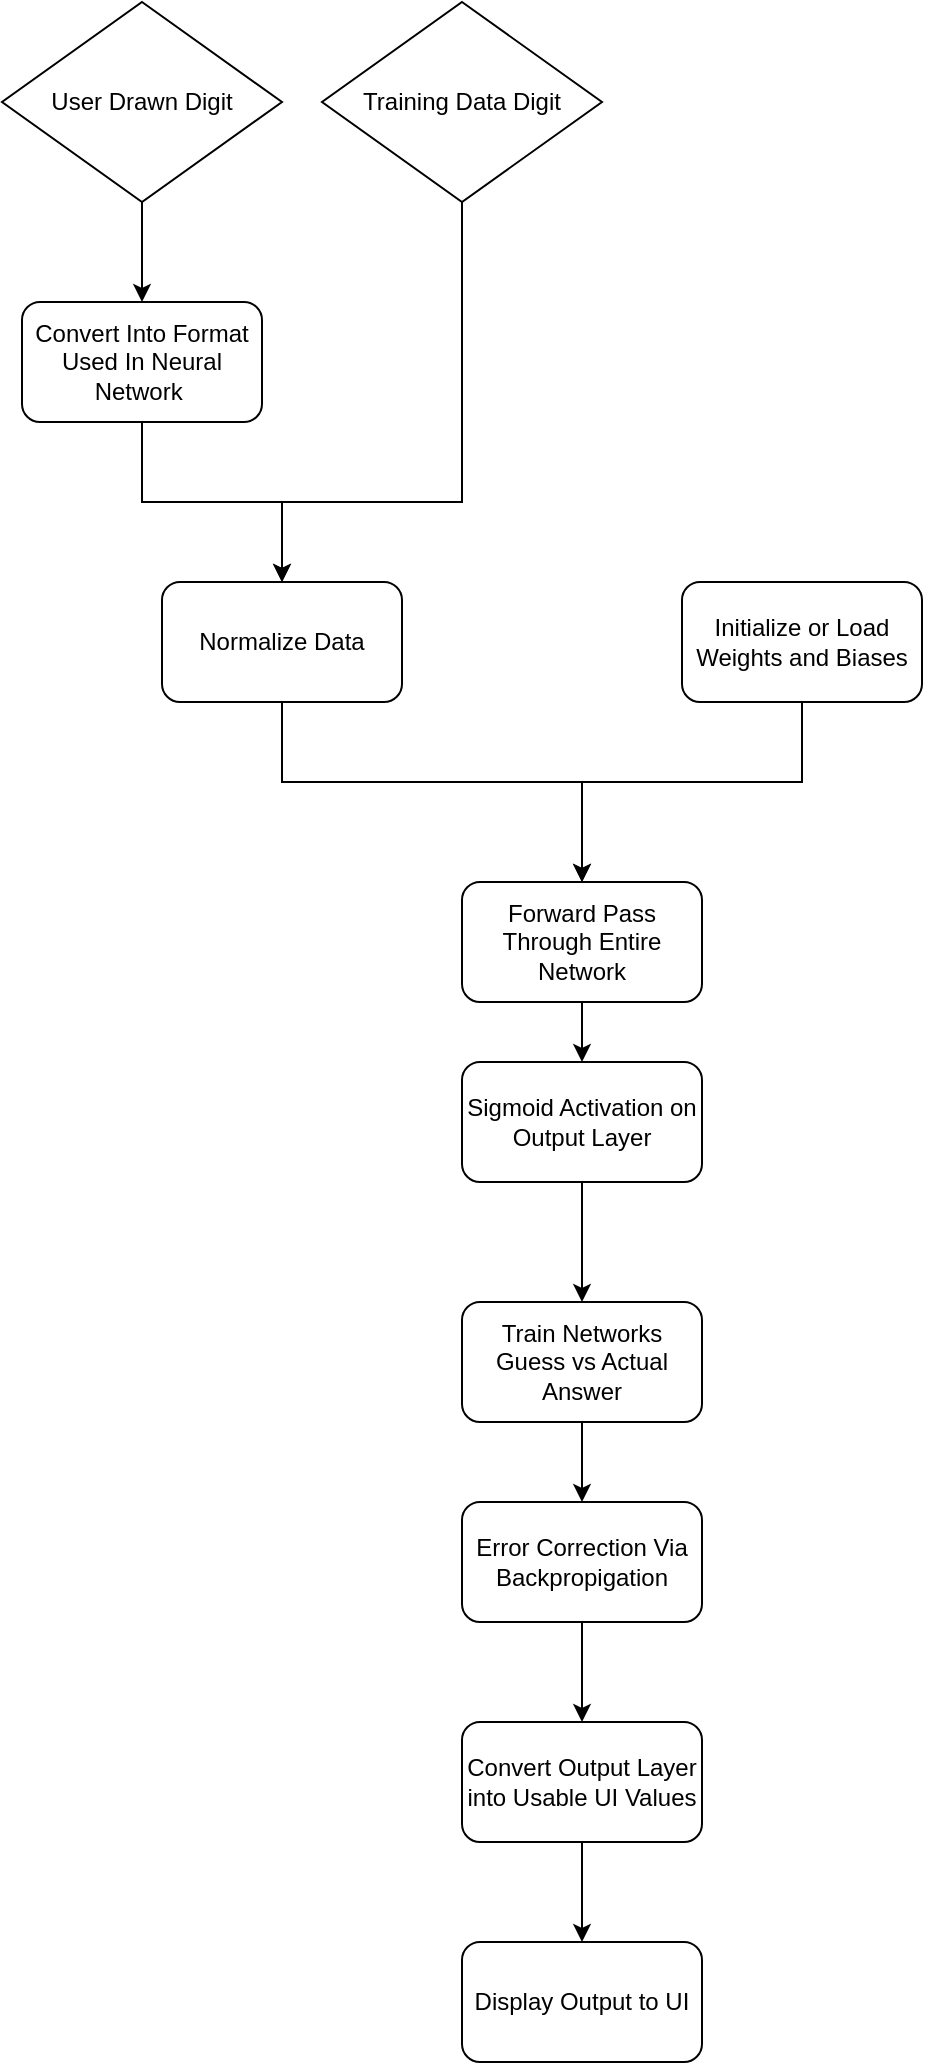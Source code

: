 <mxfile version="23.1.6" type="github">
  <diagram id="C5RBs43oDa-KdzZeNtuy" name="Page-1">
    <mxGraphModel dx="2074" dy="1140" grid="1" gridSize="10" guides="1" tooltips="1" connect="1" arrows="1" fold="1" page="1" pageScale="1" pageWidth="827" pageHeight="1169" math="0" shadow="0">
      <root>
        <mxCell id="WIyWlLk6GJQsqaUBKTNV-0" />
        <mxCell id="WIyWlLk6GJQsqaUBKTNV-1" parent="WIyWlLk6GJQsqaUBKTNV-0" />
        <mxCell id="Zw2r4LHDvT6ANM5vRxex-2" value="Convert Into Format Used In Neural Network&amp;nbsp;" style="rounded=1;whiteSpace=wrap;html=1;" vertex="1" parent="WIyWlLk6GJQsqaUBKTNV-1">
          <mxGeometry x="100" y="220" width="120" height="60" as="geometry" />
        </mxCell>
        <mxCell id="Zw2r4LHDvT6ANM5vRxex-3" value="User Drawn Digit" style="rhombus;whiteSpace=wrap;html=1;" vertex="1" parent="WIyWlLk6GJQsqaUBKTNV-1">
          <mxGeometry x="90" y="70" width="140" height="100" as="geometry" />
        </mxCell>
        <mxCell id="Zw2r4LHDvT6ANM5vRxex-27" style="edgeStyle=orthogonalEdgeStyle;rounded=0;orthogonalLoop=1;jettySize=auto;html=1;" edge="1" parent="WIyWlLk6GJQsqaUBKTNV-1" source="Zw2r4LHDvT6ANM5vRxex-4" target="Zw2r4LHDvT6ANM5vRxex-5">
          <mxGeometry relative="1" as="geometry">
            <Array as="points">
              <mxPoint x="320" y="320" />
              <mxPoint x="230" y="320" />
            </Array>
          </mxGeometry>
        </mxCell>
        <mxCell id="Zw2r4LHDvT6ANM5vRxex-4" value="Training Data Digit" style="rhombus;whiteSpace=wrap;html=1;" vertex="1" parent="WIyWlLk6GJQsqaUBKTNV-1">
          <mxGeometry x="250" y="70" width="140" height="100" as="geometry" />
        </mxCell>
        <mxCell id="Zw2r4LHDvT6ANM5vRxex-28" style="edgeStyle=orthogonalEdgeStyle;rounded=0;orthogonalLoop=1;jettySize=auto;html=1;" edge="1" parent="WIyWlLk6GJQsqaUBKTNV-1" source="Zw2r4LHDvT6ANM5vRxex-5" target="Zw2r4LHDvT6ANM5vRxex-6">
          <mxGeometry relative="1" as="geometry">
            <Array as="points">
              <mxPoint x="230" y="460" />
              <mxPoint x="380" y="460" />
            </Array>
          </mxGeometry>
        </mxCell>
        <mxCell id="Zw2r4LHDvT6ANM5vRxex-5" value="Normalize Data" style="rounded=1;whiteSpace=wrap;html=1;" vertex="1" parent="WIyWlLk6GJQsqaUBKTNV-1">
          <mxGeometry x="170" y="360" width="120" height="60" as="geometry" />
        </mxCell>
        <mxCell id="Zw2r4LHDvT6ANM5vRxex-36" value="" style="edgeStyle=orthogonalEdgeStyle;rounded=0;orthogonalLoop=1;jettySize=auto;html=1;" edge="1" parent="WIyWlLk6GJQsqaUBKTNV-1" source="Zw2r4LHDvT6ANM5vRxex-6" target="Zw2r4LHDvT6ANM5vRxex-35">
          <mxGeometry relative="1" as="geometry" />
        </mxCell>
        <mxCell id="Zw2r4LHDvT6ANM5vRxex-6" value="Forward Pass Through Entire Network" style="whiteSpace=wrap;html=1;rounded=1;" vertex="1" parent="WIyWlLk6GJQsqaUBKTNV-1">
          <mxGeometry x="320" y="510" width="120" height="60" as="geometry" />
        </mxCell>
        <mxCell id="Zw2r4LHDvT6ANM5vRxex-8" value="Initialize or Load Weights and Biases" style="rounded=1;whiteSpace=wrap;html=1;" vertex="1" parent="WIyWlLk6GJQsqaUBKTNV-1">
          <mxGeometry x="430" y="360" width="120" height="60" as="geometry" />
        </mxCell>
        <mxCell id="Zw2r4LHDvT6ANM5vRxex-12" value="" style="endArrow=classic;html=1;rounded=0;entryX=0.5;entryY=0;entryDx=0;entryDy=0;exitX=0.5;exitY=1;exitDx=0;exitDy=0;" edge="1" parent="WIyWlLk6GJQsqaUBKTNV-1" source="Zw2r4LHDvT6ANM5vRxex-8" target="Zw2r4LHDvT6ANM5vRxex-6">
          <mxGeometry width="50" height="50" relative="1" as="geometry">
            <mxPoint x="390" y="370" as="sourcePoint" />
            <mxPoint x="440" y="320" as="targetPoint" />
            <Array as="points">
              <mxPoint x="490" y="460" />
              <mxPoint x="380" y="460" />
            </Array>
          </mxGeometry>
        </mxCell>
        <mxCell id="Zw2r4LHDvT6ANM5vRxex-14" value="Train Networks Guess vs Actual Answer" style="rounded=1;whiteSpace=wrap;html=1;" vertex="1" parent="WIyWlLk6GJQsqaUBKTNV-1">
          <mxGeometry x="320" y="720" width="120" height="60" as="geometry" />
        </mxCell>
        <mxCell id="Zw2r4LHDvT6ANM5vRxex-16" value="Error Correction Via Backpropigation" style="rounded=1;whiteSpace=wrap;html=1;" vertex="1" parent="WIyWlLk6GJQsqaUBKTNV-1">
          <mxGeometry x="320" y="820" width="120" height="60" as="geometry" />
        </mxCell>
        <mxCell id="Zw2r4LHDvT6ANM5vRxex-34" value="" style="edgeStyle=orthogonalEdgeStyle;rounded=0;orthogonalLoop=1;jettySize=auto;html=1;entryX=0.5;entryY=0;entryDx=0;entryDy=0;" edge="1" parent="WIyWlLk6GJQsqaUBKTNV-1" source="Zw2r4LHDvT6ANM5vRxex-17" target="Zw2r4LHDvT6ANM5vRxex-18">
          <mxGeometry relative="1" as="geometry">
            <mxPoint x="380" y="1070" as="targetPoint" />
          </mxGeometry>
        </mxCell>
        <mxCell id="Zw2r4LHDvT6ANM5vRxex-17" value="Convert Output Layer into Usable UI Values" style="rounded=1;whiteSpace=wrap;html=1;" vertex="1" parent="WIyWlLk6GJQsqaUBKTNV-1">
          <mxGeometry x="320" y="930" width="120" height="60" as="geometry" />
        </mxCell>
        <mxCell id="Zw2r4LHDvT6ANM5vRxex-18" value="Display Output to UI" style="rounded=1;whiteSpace=wrap;html=1;" vertex="1" parent="WIyWlLk6GJQsqaUBKTNV-1">
          <mxGeometry x="320" y="1040" width="120" height="60" as="geometry" />
        </mxCell>
        <mxCell id="Zw2r4LHDvT6ANM5vRxex-19" value="" style="endArrow=classic;html=1;rounded=0;exitX=0.5;exitY=1;exitDx=0;exitDy=0;" edge="1" parent="WIyWlLk6GJQsqaUBKTNV-1" source="Zw2r4LHDvT6ANM5vRxex-14" target="Zw2r4LHDvT6ANM5vRxex-16">
          <mxGeometry width="50" height="50" relative="1" as="geometry">
            <mxPoint x="390" y="710" as="sourcePoint" />
            <mxPoint x="440" y="660" as="targetPoint" />
          </mxGeometry>
        </mxCell>
        <mxCell id="Zw2r4LHDvT6ANM5vRxex-20" value="" style="endArrow=classic;html=1;rounded=0;exitX=0.5;exitY=1;exitDx=0;exitDy=0;entryX=0.5;entryY=0;entryDx=0;entryDy=0;" edge="1" parent="WIyWlLk6GJQsqaUBKTNV-1" source="Zw2r4LHDvT6ANM5vRxex-16" target="Zw2r4LHDvT6ANM5vRxex-17">
          <mxGeometry width="50" height="50" relative="1" as="geometry">
            <mxPoint x="390" y="710" as="sourcePoint" />
            <mxPoint x="440" y="660" as="targetPoint" />
          </mxGeometry>
        </mxCell>
        <mxCell id="Zw2r4LHDvT6ANM5vRxex-23" value="" style="endArrow=classic;html=1;rounded=0;exitX=0.5;exitY=1;exitDx=0;exitDy=0;entryX=0.5;entryY=0;entryDx=0;entryDy=0;" edge="1" parent="WIyWlLk6GJQsqaUBKTNV-1" source="Zw2r4LHDvT6ANM5vRxex-3" target="Zw2r4LHDvT6ANM5vRxex-2">
          <mxGeometry width="50" height="50" relative="1" as="geometry">
            <mxPoint x="-650" y="460" as="sourcePoint" />
            <mxPoint x="-600" y="410" as="targetPoint" />
          </mxGeometry>
        </mxCell>
        <mxCell id="Zw2r4LHDvT6ANM5vRxex-24" value="" style="endArrow=classic;html=1;rounded=0;entryX=0.5;entryY=0;entryDx=0;entryDy=0;" edge="1" parent="WIyWlLk6GJQsqaUBKTNV-1" source="Zw2r4LHDvT6ANM5vRxex-2" target="Zw2r4LHDvT6ANM5vRxex-5">
          <mxGeometry width="50" height="50" relative="1" as="geometry">
            <mxPoint x="160" y="330" as="sourcePoint" />
            <mxPoint x="240" y="320" as="targetPoint" />
            <Array as="points">
              <mxPoint x="160" y="320" />
              <mxPoint x="230" y="320" />
            </Array>
          </mxGeometry>
        </mxCell>
        <mxCell id="Zw2r4LHDvT6ANM5vRxex-37" value="" style="edgeStyle=orthogonalEdgeStyle;rounded=0;orthogonalLoop=1;jettySize=auto;html=1;" edge="1" parent="WIyWlLk6GJQsqaUBKTNV-1" source="Zw2r4LHDvT6ANM5vRxex-35" target="Zw2r4LHDvT6ANM5vRxex-14">
          <mxGeometry relative="1" as="geometry" />
        </mxCell>
        <mxCell id="Zw2r4LHDvT6ANM5vRxex-35" value="Sigmoid Activation on Output Layer" style="rounded=1;whiteSpace=wrap;html=1;" vertex="1" parent="WIyWlLk6GJQsqaUBKTNV-1">
          <mxGeometry x="320" y="600" width="120" height="60" as="geometry" />
        </mxCell>
      </root>
    </mxGraphModel>
  </diagram>
</mxfile>
